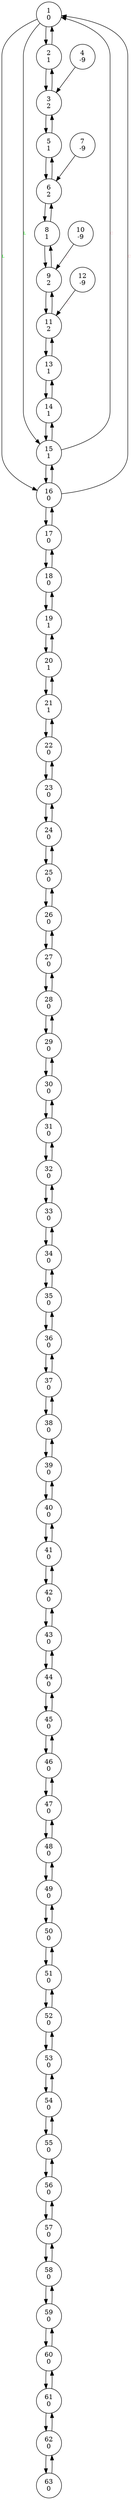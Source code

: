 digraph G {
   "1\n0" -> "2\n1"
   "1\n0" -> "15\n1" [label="L", fontcolor=green, fontsize=8];
   "1\n0" -> "16\n0" [label="L", fontcolor=green, fontsize=8];
   "2\n1" -> "1\n0"
   "2\n1" -> "3\n2"
   "3\n2" -> "2\n1"
   "3\n2" -> "5\n1"
   "4\n-9" -> "3\n2" [label="C", fontcolor=pink, fontsize=8];
   "5\n1" -> "3\n2"
   "5\n1" -> "6\n2"
   "6\n2" -> "5\n1"
   "6\n2" -> "8\n1"
   "7\n-9" -> "6\n2" [label="C", fontcolor=pink, fontsize=8];
   "8\n1" -> "6\n2"
   "8\n1" -> "9\n2"
   "9\n2" -> "8\n1"
   "9\n2" -> "11\n2"
   "10\n-9" -> "9\n2" [label="C", fontcolor=pink, fontsize=8];
   "11\n2" -> "9\n2"
   "11\n2" -> "13\n1"
   "12\n-9" -> "11\n2" [label="C", fontcolor=pink, fontsize=8];
   "13\n1" -> "11\n2"
   "13\n1" -> "14\n1"
   "14\n1" -> "13\n1"
   "14\n1" -> "15\n1"
   "15\n1" -> "1\n0" [label="C", fontcolor=pink, fontsize=8];
   "15\n1" -> "14\n1"
   "15\n1" -> "16\n0"
   "16\n0" -> "1\n0" [label="C", fontcolor=pink, fontsize=8];
   "16\n0" -> "15\n1"
   "16\n0" -> "17\n0"
   "17\n0" -> "16\n0"
   "17\n0" -> "18\n0"
   "18\n0" -> "17\n0"
   "18\n0" -> "19\n1"
   "19\n1" -> "18\n0"
   "19\n1" -> "20\n1"
   "20\n1" -> "19\n1"
   "20\n1" -> "21\n1"
   "21\n1" -> "20\n1"
   "21\n1" -> "22\n0"
   "22\n0" -> "21\n1"
   "22\n0" -> "23\n0"
   "23\n0" -> "22\n0"
   "23\n0" -> "24\n0"
   "24\n0" -> "23\n0"
   "24\n0" -> "25\n0"
   "25\n0" -> "24\n0"
   "25\n0" -> "26\n0"
   "26\n0" -> "25\n0"
   "26\n0" -> "27\n0"
   "27\n0" -> "26\n0"
   "27\n0" -> "28\n0"
   "28\n0" -> "27\n0"
   "28\n0" -> "29\n0"
   "29\n0" -> "28\n0"
   "29\n0" -> "30\n0"
   "30\n0" -> "29\n0"
   "30\n0" -> "31\n0"
   "31\n0" -> "30\n0"
   "31\n0" -> "32\n0"
   "32\n0" -> "31\n0"
   "32\n0" -> "33\n0"
   "33\n0" -> "32\n0"
   "33\n0" -> "34\n0"
   "34\n0" -> "33\n0"
   "34\n0" -> "35\n0"
   "35\n0" -> "34\n0"
   "35\n0" -> "36\n0"
   "36\n0" -> "35\n0"
   "36\n0" -> "37\n0"
   "37\n0" -> "36\n0"
   "37\n0" -> "38\n0"
   "38\n0" -> "37\n0"
   "38\n0" -> "39\n0"
   "39\n0" -> "38\n0"
   "39\n0" -> "40\n0"
   "40\n0" -> "39\n0"
   "40\n0" -> "41\n0"
   "41\n0" -> "40\n0"
   "41\n0" -> "42\n0"
   "42\n0" -> "41\n0"
   "42\n0" -> "43\n0"
   "43\n0" -> "42\n0"
   "43\n0" -> "44\n0"
   "44\n0" -> "43\n0"
   "44\n0" -> "45\n0"
   "45\n0" -> "44\n0"
   "45\n0" -> "46\n0"
   "46\n0" -> "45\n0"
   "46\n0" -> "47\n0"
   "47\n0" -> "46\n0"
   "47\n0" -> "48\n0"
   "48\n0" -> "47\n0"
   "48\n0" -> "49\n0"
   "49\n0" -> "48\n0"
   "49\n0" -> "50\n0"
   "50\n0" -> "49\n0"
   "50\n0" -> "51\n0"
   "51\n0" -> "50\n0"
   "51\n0" -> "52\n0"
   "52\n0" -> "51\n0"
   "52\n0" -> "53\n0"
   "53\n0" -> "52\n0"
   "53\n0" -> "54\n0"
   "54\n0" -> "53\n0"
   "54\n0" -> "55\n0"
   "55\n0" -> "54\n0"
   "55\n0" -> "56\n0"
   "56\n0" -> "55\n0"
   "56\n0" -> "57\n0"
   "57\n0" -> "56\n0"
   "57\n0" -> "58\n0"
   "58\n0" -> "57\n0"
   "58\n0" -> "59\n0"
   "59\n0" -> "58\n0"
   "59\n0" -> "60\n0"
   "60\n0" -> "59\n0"
   "60\n0" -> "61\n0"
   "61\n0" -> "60\n0"
   "61\n0" -> "62\n0"
   "62\n0" -> "61\n0"
   "62\n0" -> "63\n0"
   "63\n0" -> "62\n0"
}
